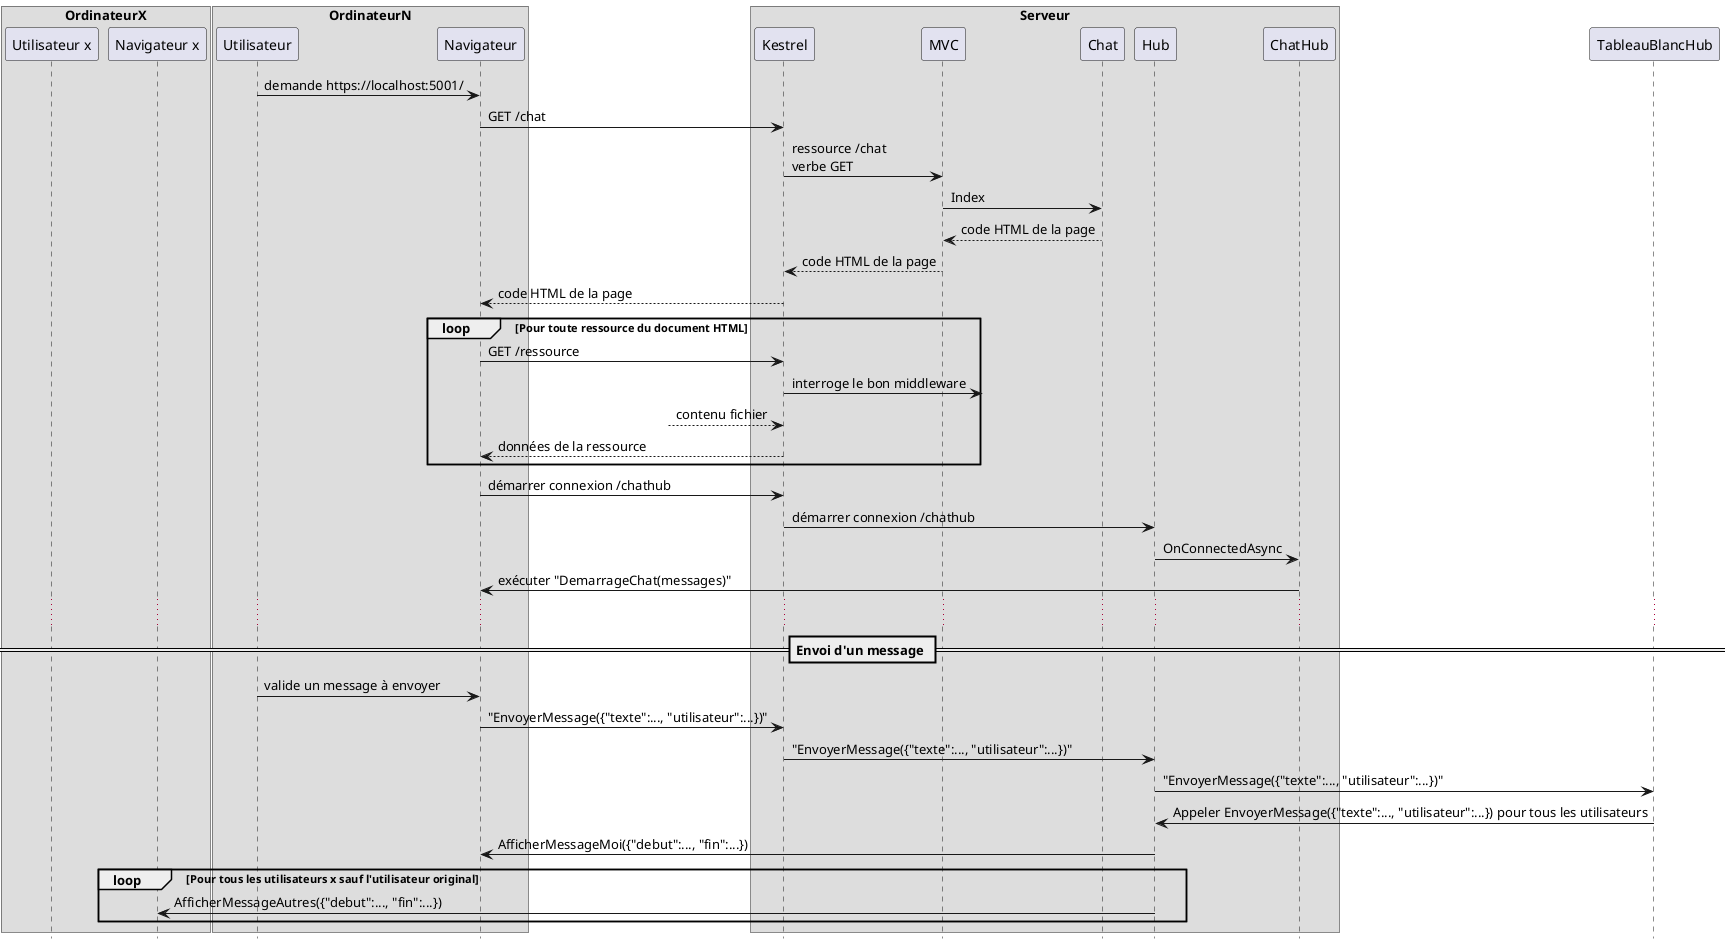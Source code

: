 @startuml chat

hide footbox

box OrdinateurX
    participant "Utilisateur x"
    participant "Navigateur x"
end box

box OrdinateurN
    participant Utilisateur
    participant Navigateur
end box

box Serveur
    participant Kestrel
    participant MVC
    participant Chat
    participant Hub
    participant ChatHub
end box

Utilisateur -> Navigateur : demande https://localhost:5001/
Navigateur -> Kestrel : GET /chat
Kestrel -> MVC : ressource /chat\nverbe GET
MVC -> Chat : Index
Chat --> MVC : code HTML de la page
MVC --> Kestrel : code HTML de la page
Kestrel --> Navigateur : code HTML de la page

loop Pour toute ressource du document HTML
    Navigateur -> Kestrel : GET /ressource
    Kestrel ->? : interroge le bon middleware
    ?--> Kestrel : contenu fichier
    Kestrel --> Navigateur : données de la ressource
end loop

Navigateur -> Kestrel : démarrer connexion /chathub
Kestrel -> Hub : démarrer connexion /chathub
Hub -> ChatHub : OnConnectedAsync
ChatHub -> Navigateur : exécuter "DemarrageChat(messages)"

...

== Envoi d'un message ==
Utilisateur -> Navigateur : valide un message à envoyer
Navigateur -> Kestrel : "EnvoyerMessage({"texte":..., "utilisateur":...})"
Kestrel -> Hub : "EnvoyerMessage({"texte":..., "utilisateur":...})"
Hub -> TableauBlancHub : "EnvoyerMessage({"texte":..., "utilisateur":...})"
TableauBlancHub -> Hub : Appeler EnvoyerMessage({"texte":..., "utilisateur":...}) pour tous les utilisateurs

Hub -> "Navigateur" : AfficherMessageMoi({"debut":..., "fin":...})
loop Pour tous les utilisateurs x sauf l'utilisateur original
    Hub -> "Navigateur x" : AfficherMessageAutres({"debut":..., "fin":...})
end loop
@enduml